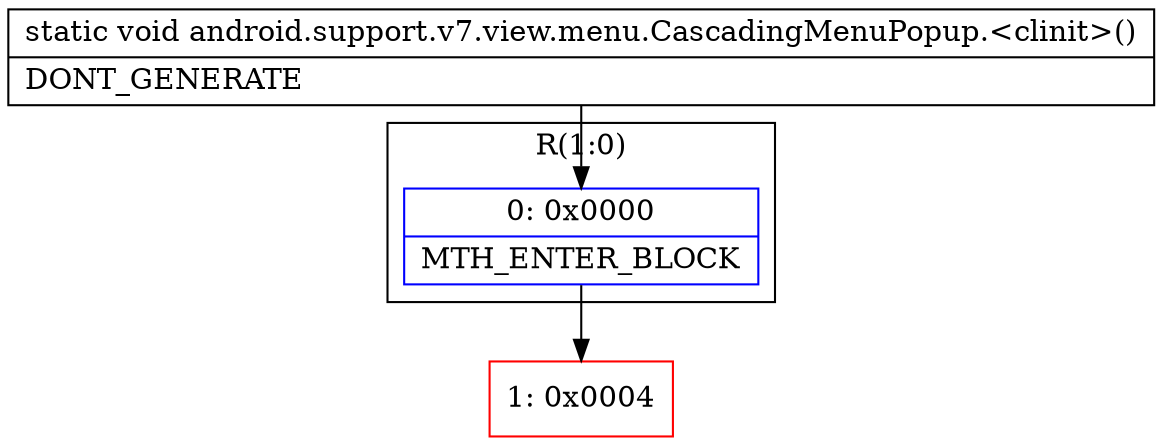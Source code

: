digraph "CFG forandroid.support.v7.view.menu.CascadingMenuPopup.\<clinit\>()V" {
subgraph cluster_Region_82082440 {
label = "R(1:0)";
node [shape=record,color=blue];
Node_0 [shape=record,label="{0\:\ 0x0000|MTH_ENTER_BLOCK\l}"];
}
Node_1 [shape=record,color=red,label="{1\:\ 0x0004}"];
MethodNode[shape=record,label="{static void android.support.v7.view.menu.CascadingMenuPopup.\<clinit\>()  | DONT_GENERATE\l}"];
MethodNode -> Node_0;
Node_0 -> Node_1;
}

